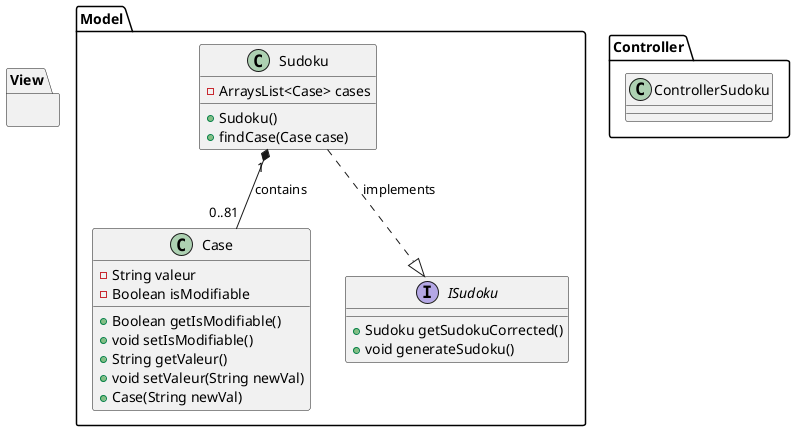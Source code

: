 @startuml
'https://plantuml.com/sequence-diagram

package "Model" {
    class Case{
        -String valeur
        -Boolean isModifiable
        +Boolean getIsModifiable()
        +void setIsModifiable()
        +String getValeur()
        +void setValeur(String newVal)
        +Case(String newVal)
    }

    class Sudoku{
        -ArraysList<Case> cases
        +Sudoku()
        +findCase(Case case)
    }

    interface ISudoku{
        +Sudoku getSudokuCorrected()
        +void generateSudoku()
    }
}

package "View"{


}

package "Controller"{
    class ControllerSudoku
}


Sudoku "1" *-- "0..81" Case : contains
Sudoku ..|> ISudoku : implements


@enduml